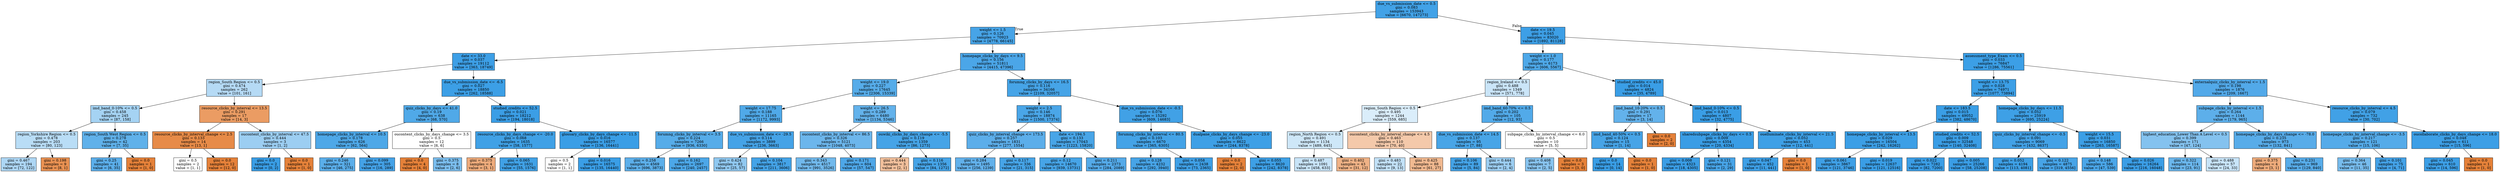 digraph Tree {
node [shape=box, style="filled", color="black"] ;
0 [label="due_vs_submission_date <= 0.5\ngini = 0.083\nsamples = 153943\nvalue = [6670, 147273]", fillcolor="#399de5f3"] ;
1 [label="weight <= 1.5\ngini = 0.126\nsamples = 70923\nvalue = [4778, 66145]", fillcolor="#399de5ed"] ;
0 -> 1 [labeldistance=2.5, labelangle=45, headlabel="True"] ;
2 [label="date <= 33.0\ngini = 0.037\nsamples = 19112\nvalue = [363, 18749]", fillcolor="#399de5fa"] ;
1 -> 2 ;
3 [label="region_South Region <= 0.5\ngini = 0.474\nsamples = 262\nvalue = [101, 161]", fillcolor="#399de55f"] ;
2 -> 3 ;
4 [label="imd_band_0-10% <= 0.5\ngini = 0.458\nsamples = 245\nvalue = [87, 158]", fillcolor="#399de573"] ;
3 -> 4 ;
5 [label="region_Yorkshire Region <= 0.5\ngini = 0.478\nsamples = 203\nvalue = [80, 123]", fillcolor="#399de559"] ;
4 -> 5 ;
6 [label="gini = 0.467\nsamples = 194\nvalue = [72, 122]", fillcolor="#399de569"] ;
5 -> 6 ;
7 [label="gini = 0.198\nsamples = 9\nvalue = [8, 1]", fillcolor="#e58139df"] ;
5 -> 7 ;
8 [label="region_South West Region <= 0.5\ngini = 0.278\nsamples = 42\nvalue = [7, 35]", fillcolor="#399de5cc"] ;
4 -> 8 ;
9 [label="gini = 0.25\nsamples = 41\nvalue = [6, 35]", fillcolor="#399de5d3"] ;
8 -> 9 ;
10 [label="gini = 0.0\nsamples = 1\nvalue = [1, 0]", fillcolor="#e58139ff"] ;
8 -> 10 ;
11 [label="resource_clicks_by_interval <= 13.5\ngini = 0.291\nsamples = 17\nvalue = [14, 3]", fillcolor="#e58139c8"] ;
3 -> 11 ;
12 [label="resource_clicks_by_interval_change <= 2.5\ngini = 0.133\nsamples = 14\nvalue = [13, 1]", fillcolor="#e58139eb"] ;
11 -> 12 ;
13 [label="gini = 0.5\nsamples = 2\nvalue = [1, 1]", fillcolor="#e5813900"] ;
12 -> 13 ;
14 [label="gini = 0.0\nsamples = 12\nvalue = [12, 0]", fillcolor="#e58139ff"] ;
12 -> 14 ;
15 [label="oucontent_clicks_by_interval <= 47.5\ngini = 0.444\nsamples = 3\nvalue = [1, 2]", fillcolor="#399de57f"] ;
11 -> 15 ;
16 [label="gini = 0.0\nsamples = 2\nvalue = [0, 2]", fillcolor="#399de5ff"] ;
15 -> 16 ;
17 [label="gini = 0.0\nsamples = 1\nvalue = [1, 0]", fillcolor="#e58139ff"] ;
15 -> 17 ;
18 [label="due_vs_submission_date <= -6.5\ngini = 0.027\nsamples = 18850\nvalue = [262, 18588]", fillcolor="#399de5fb"] ;
2 -> 18 ;
19 [label="quiz_clicks_by_days <= 41.0\ngini = 0.19\nsamples = 638\nvalue = [68, 570]", fillcolor="#399de5e1"] ;
18 -> 19 ;
20 [label="homepage_clicks_by_interval <= 10.5\ngini = 0.178\nsamples = 626\nvalue = [62, 564]", fillcolor="#399de5e3"] ;
19 -> 20 ;
21 [label="gini = 0.246\nsamples = 321\nvalue = [46, 275]", fillcolor="#399de5d4"] ;
20 -> 21 ;
22 [label="gini = 0.099\nsamples = 305\nvalue = [16, 289]", fillcolor="#399de5f1"] ;
20 -> 22 ;
23 [label="oucontent_clicks_by_days_change <= 3.5\ngini = 0.5\nsamples = 12\nvalue = [6, 6]", fillcolor="#e5813900"] ;
19 -> 23 ;
24 [label="gini = 0.0\nsamples = 4\nvalue = [4, 0]", fillcolor="#e58139ff"] ;
23 -> 24 ;
25 [label="gini = 0.375\nsamples = 8\nvalue = [2, 6]", fillcolor="#399de5aa"] ;
23 -> 25 ;
26 [label="studied_credits <= 52.5\ngini = 0.021\nsamples = 18212\nvalue = [194, 18018]", fillcolor="#399de5fc"] ;
18 -> 26 ;
27 [label="resource_clicks_by_days_change <= -20.0\ngini = 0.068\nsamples = 1635\nvalue = [58, 1577]", fillcolor="#399de5f6"] ;
26 -> 27 ;
28 [label="gini = 0.375\nsamples = 4\nvalue = [3, 1]", fillcolor="#e58139aa"] ;
27 -> 28 ;
29 [label="gini = 0.065\nsamples = 1631\nvalue = [55, 1576]", fillcolor="#399de5f6"] ;
27 -> 29 ;
30 [label="glossary_clicks_by_days_change <= -11.5\ngini = 0.016\nsamples = 16577\nvalue = [136, 16441]", fillcolor="#399de5fd"] ;
26 -> 30 ;
31 [label="gini = 0.5\nsamples = 2\nvalue = [1, 1]", fillcolor="#e5813900"] ;
30 -> 31 ;
32 [label="gini = 0.016\nsamples = 16575\nvalue = [135, 16440]", fillcolor="#399de5fd"] ;
30 -> 32 ;
33 [label="homepage_clicks_by_days <= 9.5\ngini = 0.156\nsamples = 51811\nvalue = [4415, 47396]", fillcolor="#399de5e7"] ;
1 -> 33 ;
34 [label="weight <= 19.0\ngini = 0.227\nsamples = 17645\nvalue = [2306, 15339]", fillcolor="#399de5d9"] ;
33 -> 34 ;
35 [label="weight <= 17.75\ngini = 0.188\nsamples = 11165\nvalue = [1172, 9993]", fillcolor="#399de5e1"] ;
34 -> 35 ;
36 [label="forumng_clicks_by_interval <= 3.5\ngini = 0.224\nsamples = 7266\nvalue = [936, 6330]", fillcolor="#399de5d9"] ;
35 -> 36 ;
37 [label="gini = 0.258\nsamples = 4569\nvalue = [696, 3873]", fillcolor="#399de5d1"] ;
36 -> 37 ;
38 [label="gini = 0.162\nsamples = 2697\nvalue = [240, 2457]", fillcolor="#399de5e6"] ;
36 -> 38 ;
39 [label="due_vs_submission_date <= -29.5\ngini = 0.114\nsamples = 3899\nvalue = [236, 3663]", fillcolor="#399de5ef"] ;
35 -> 39 ;
40 [label="gini = 0.424\nsamples = 82\nvalue = [25, 57]", fillcolor="#399de58f"] ;
39 -> 40 ;
41 [label="gini = 0.104\nsamples = 3817\nvalue = [211, 3606]", fillcolor="#399de5f0"] ;
39 -> 41 ;
42 [label="weight <= 26.5\ngini = 0.289\nsamples = 6480\nvalue = [1134, 5346]", fillcolor="#399de5c9"] ;
34 -> 42 ;
43 [label="oucontent_clicks_by_interval <= 86.5\ngini = 0.326\nsamples = 5121\nvalue = [1048, 4073]", fillcolor="#399de5bd"] ;
42 -> 43 ;
44 [label="gini = 0.343\nsamples = 4517\nvalue = [991, 3526]", fillcolor="#399de5b7"] ;
43 -> 44 ;
45 [label="gini = 0.171\nsamples = 604\nvalue = [57, 547]", fillcolor="#399de5e4"] ;
43 -> 45 ;
46 [label="ouwiki_clicks_by_days_change <= -5.5\ngini = 0.119\nsamples = 1359\nvalue = [86, 1273]", fillcolor="#399de5ee"] ;
42 -> 46 ;
47 [label="gini = 0.444\nsamples = 3\nvalue = [2, 1]", fillcolor="#e581397f"] ;
46 -> 47 ;
48 [label="gini = 0.116\nsamples = 1356\nvalue = [84, 1272]", fillcolor="#399de5ee"] ;
46 -> 48 ;
49 [label="forumng_clicks_by_days <= 16.5\ngini = 0.116\nsamples = 34166\nvalue = [2109, 32057]", fillcolor="#399de5ee"] ;
33 -> 49 ;
50 [label="weight <= 2.5\ngini = 0.146\nsamples = 18874\nvalue = [1500, 17374]", fillcolor="#399de5e9"] ;
49 -> 50 ;
51 [label="quiz_clicks_by_interval_change <= 173.5\ngini = 0.257\nsamples = 1831\nvalue = [277, 1554]", fillcolor="#399de5d2"] ;
50 -> 51 ;
52 [label="gini = 0.284\nsamples = 1495\nvalue = [256, 1239]", fillcolor="#399de5ca"] ;
51 -> 52 ;
53 [label="gini = 0.117\nsamples = 336\nvalue = [21, 315]", fillcolor="#399de5ee"] ;
51 -> 53 ;
54 [label="date <= 194.5\ngini = 0.133\nsamples = 17043\nvalue = [1223, 15820]", fillcolor="#399de5eb"] ;
50 -> 54 ;
55 [label="gini = 0.12\nsamples = 14670\nvalue = [939, 13731]", fillcolor="#399de5ee"] ;
54 -> 55 ;
56 [label="gini = 0.211\nsamples = 2373\nvalue = [284, 2089]", fillcolor="#399de5dc"] ;
54 -> 56 ;
57 [label="due_vs_submission_date <= -0.5\ngini = 0.076\nsamples = 15292\nvalue = [609, 14683]", fillcolor="#399de5f4"] ;
49 -> 57 ;
58 [label="forumng_clicks_by_interval <= 80.5\ngini = 0.103\nsamples = 6670\nvalue = [365, 6305]", fillcolor="#399de5f0"] ;
57 -> 58 ;
59 [label="gini = 0.128\nsamples = 4232\nvalue = [292, 3940]", fillcolor="#399de5ec"] ;
58 -> 59 ;
60 [label="gini = 0.058\nsamples = 2438\nvalue = [73, 2365]", fillcolor="#399de5f7"] ;
58 -> 60 ;
61 [label="dualpane_clicks_by_days_change <= -23.0\ngini = 0.055\nsamples = 8622\nvalue = [244, 8378]", fillcolor="#399de5f8"] ;
57 -> 61 ;
62 [label="gini = 0.0\nsamples = 2\nvalue = [2, 0]", fillcolor="#e58139ff"] ;
61 -> 62 ;
63 [label="gini = 0.055\nsamples = 8620\nvalue = [242, 8378]", fillcolor="#399de5f8"] ;
61 -> 63 ;
64 [label="date <= 19.5\ngini = 0.045\nsamples = 83020\nvalue = [1892, 81128]", fillcolor="#399de5f9"] ;
0 -> 64 [labeldistance=2.5, labelangle=-45, headlabel="False"] ;
65 [label="weight <= 1.0\ngini = 0.177\nsamples = 6173\nvalue = [606, 5567]", fillcolor="#399de5e3"] ;
64 -> 65 ;
66 [label="region_Ireland <= 0.5\ngini = 0.488\nsamples = 1349\nvalue = [571, 778]", fillcolor="#399de544"] ;
65 -> 66 ;
67 [label="region_South Region <= 0.5\ngini = 0.495\nsamples = 1244\nvalue = [559, 685]", fillcolor="#399de52f"] ;
66 -> 67 ;
68 [label="region_North Region <= 0.5\ngini = 0.491\nsamples = 1134\nvalue = [489, 645]", fillcolor="#399de53e"] ;
67 -> 68 ;
69 [label="gini = 0.487\nsamples = 1091\nvalue = [458, 633]", fillcolor="#399de546"] ;
68 -> 69 ;
70 [label="gini = 0.402\nsamples = 43\nvalue = [31, 12]", fillcolor="#e581399c"] ;
68 -> 70 ;
71 [label="oucontent_clicks_by_interval_change <= 4.5\ngini = 0.463\nsamples = 110\nvalue = [70, 40]", fillcolor="#e581396d"] ;
67 -> 71 ;
72 [label="gini = 0.483\nsamples = 22\nvalue = [9, 13]", fillcolor="#399de54e"] ;
71 -> 72 ;
73 [label="gini = 0.425\nsamples = 88\nvalue = [61, 27]", fillcolor="#e581398e"] ;
71 -> 73 ;
74 [label="imd_band_60-70% <= 0.5\ngini = 0.202\nsamples = 105\nvalue = [12, 93]", fillcolor="#399de5de"] ;
66 -> 74 ;
75 [label="due_vs_submission_date <= 14.5\ngini = 0.137\nsamples = 95\nvalue = [7, 88]", fillcolor="#399de5eb"] ;
74 -> 75 ;
76 [label="gini = 0.106\nsamples = 89\nvalue = [5, 84]", fillcolor="#399de5f0"] ;
75 -> 76 ;
77 [label="gini = 0.444\nsamples = 6\nvalue = [2, 4]", fillcolor="#399de57f"] ;
75 -> 77 ;
78 [label="subpage_clicks_by_interval_change <= 6.0\ngini = 0.5\nsamples = 10\nvalue = [5, 5]", fillcolor="#e5813900"] ;
74 -> 78 ;
79 [label="gini = 0.408\nsamples = 7\nvalue = [2, 5]", fillcolor="#399de599"] ;
78 -> 79 ;
80 [label="gini = 0.0\nsamples = 3\nvalue = [3, 0]", fillcolor="#e58139ff"] ;
78 -> 80 ;
81 [label="studied_credits <= 45.0\ngini = 0.014\nsamples = 4824\nvalue = [35, 4789]", fillcolor="#399de5fd"] ;
65 -> 81 ;
82 [label="imd_band_10-20% <= 0.5\ngini = 0.291\nsamples = 17\nvalue = [3, 14]", fillcolor="#399de5c8"] ;
81 -> 82 ;
83 [label="imd_band_40-50% <= 0.5\ngini = 0.124\nsamples = 15\nvalue = [1, 14]", fillcolor="#399de5ed"] ;
82 -> 83 ;
84 [label="gini = 0.0\nsamples = 14\nvalue = [0, 14]", fillcolor="#399de5ff"] ;
83 -> 84 ;
85 [label="gini = 0.0\nsamples = 1\nvalue = [1, 0]", fillcolor="#e58139ff"] ;
83 -> 85 ;
86 [label="gini = 0.0\nsamples = 2\nvalue = [2, 0]", fillcolor="#e58139ff"] ;
82 -> 86 ;
87 [label="imd_band_0-10% <= 0.5\ngini = 0.013\nsamples = 4807\nvalue = [32, 4775]", fillcolor="#399de5fd"] ;
81 -> 87 ;
88 [label="sharedsubpage_clicks_by_days <= 0.5\ngini = 0.009\nsamples = 4354\nvalue = [20, 4334]", fillcolor="#399de5fe"] ;
87 -> 88 ;
89 [label="gini = 0.008\nsamples = 4323\nvalue = [18, 4305]", fillcolor="#399de5fe"] ;
88 -> 89 ;
90 [label="gini = 0.121\nsamples = 31\nvalue = [2, 29]", fillcolor="#399de5ed"] ;
88 -> 90 ;
91 [label="ouelluminate_clicks_by_interval <= 21.5\ngini = 0.052\nsamples = 453\nvalue = [12, 441]", fillcolor="#399de5f8"] ;
87 -> 91 ;
92 [label="gini = 0.047\nsamples = 452\nvalue = [11, 441]", fillcolor="#399de5f9"] ;
91 -> 92 ;
93 [label="gini = 0.0\nsamples = 1\nvalue = [1, 0]", fillcolor="#e58139ff"] ;
91 -> 93 ;
94 [label="assessment_type_Exam <= 0.5\ngini = 0.033\nsamples = 76847\nvalue = [1286, 75561]", fillcolor="#399de5fb"] ;
64 -> 94 ;
95 [label="weight <= 13.75\ngini = 0.028\nsamples = 74971\nvalue = [1077, 73894]", fillcolor="#399de5fb"] ;
94 -> 95 ;
96 [label="date <= 183.5\ngini = 0.015\nsamples = 49052\nvalue = [382, 48670]", fillcolor="#399de5fd"] ;
95 -> 96 ;
97 [label="homepage_clicks_by_interval <= 13.5\ngini = 0.029\nsamples = 16504\nvalue = [242, 16262]", fillcolor="#399de5fb"] ;
96 -> 97 ;
98 [label="gini = 0.061\nsamples = 3867\nvalue = [121, 3746]", fillcolor="#399de5f7"] ;
97 -> 98 ;
99 [label="gini = 0.019\nsamples = 12637\nvalue = [121, 12516]", fillcolor="#399de5fd"] ;
97 -> 99 ;
100 [label="studied_credits <= 52.5\ngini = 0.009\nsamples = 32548\nvalue = [140, 32408]", fillcolor="#399de5fe"] ;
96 -> 100 ;
101 [label="gini = 0.022\nsamples = 7282\nvalue = [82, 7200]", fillcolor="#399de5fc"] ;
100 -> 101 ;
102 [label="gini = 0.005\nsamples = 25266\nvalue = [58, 25208]", fillcolor="#399de5fe"] ;
100 -> 102 ;
103 [label="homepage_clicks_by_days <= 11.5\ngini = 0.052\nsamples = 25919\nvalue = [695, 25224]", fillcolor="#399de5f8"] ;
95 -> 103 ;
104 [label="quiz_clicks_by_interval_change <= -0.5\ngini = 0.091\nsamples = 9069\nvalue = [432, 8637]", fillcolor="#399de5f2"] ;
103 -> 104 ;
105 [label="gini = 0.052\nsamples = 4194\nvalue = [113, 4081]", fillcolor="#399de5f8"] ;
104 -> 105 ;
106 [label="gini = 0.122\nsamples = 4875\nvalue = [319, 4556]", fillcolor="#399de5ed"] ;
104 -> 106 ;
107 [label="weight <= 15.5\ngini = 0.031\nsamples = 16850\nvalue = [263, 16587]", fillcolor="#399de5fb"] ;
103 -> 107 ;
108 [label="gini = 0.148\nsamples = 586\nvalue = [47, 539]", fillcolor="#399de5e9"] ;
107 -> 108 ;
109 [label="gini = 0.026\nsamples = 16264\nvalue = [216, 16048]", fillcolor="#399de5fc"] ;
107 -> 109 ;
110 [label="externalquiz_clicks_by_interval <= 1.5\ngini = 0.198\nsamples = 1876\nvalue = [209, 1667]", fillcolor="#399de5df"] ;
94 -> 110 ;
111 [label="subpage_clicks_by_interval <= 1.5\ngini = 0.264\nsamples = 1144\nvalue = [179, 965]", fillcolor="#399de5d0"] ;
110 -> 111 ;
112 [label="highest_education_Lower Than A Level <= 0.5\ngini = 0.399\nsamples = 171\nvalue = [47, 124]", fillcolor="#399de59e"] ;
111 -> 112 ;
113 [label="gini = 0.322\nsamples = 114\nvalue = [23, 91]", fillcolor="#399de5bf"] ;
112 -> 113 ;
114 [label="gini = 0.488\nsamples = 57\nvalue = [24, 33]", fillcolor="#399de546"] ;
112 -> 114 ;
115 [label="homepage_clicks_by_days_change <= -78.0\ngini = 0.235\nsamples = 973\nvalue = [132, 841]", fillcolor="#399de5d7"] ;
111 -> 115 ;
116 [label="gini = 0.375\nsamples = 4\nvalue = [3, 1]", fillcolor="#e58139aa"] ;
115 -> 116 ;
117 [label="gini = 0.231\nsamples = 969\nvalue = [129, 840]", fillcolor="#399de5d8"] ;
115 -> 117 ;
118 [label="resource_clicks_by_interval <= 4.5\ngini = 0.079\nsamples = 732\nvalue = [30, 702]", fillcolor="#399de5f4"] ;
110 -> 118 ;
119 [label="homepage_clicks_by_interval_change <= -3.5\ngini = 0.217\nsamples = 121\nvalue = [15, 106]", fillcolor="#399de5db"] ;
118 -> 119 ;
120 [label="gini = 0.364\nsamples = 46\nvalue = [11, 35]", fillcolor="#399de5af"] ;
119 -> 120 ;
121 [label="gini = 0.101\nsamples = 75\nvalue = [4, 71]", fillcolor="#399de5f1"] ;
119 -> 121 ;
122 [label="oucollaborate_clicks_by_days_change <= 18.0\ngini = 0.048\nsamples = 611\nvalue = [15, 596]", fillcolor="#399de5f9"] ;
118 -> 122 ;
123 [label="gini = 0.045\nsamples = 610\nvalue = [14, 596]", fillcolor="#399de5f9"] ;
122 -> 123 ;
124 [label="gini = 0.0\nsamples = 1\nvalue = [1, 0]", fillcolor="#e58139ff"] ;
122 -> 124 ;
}